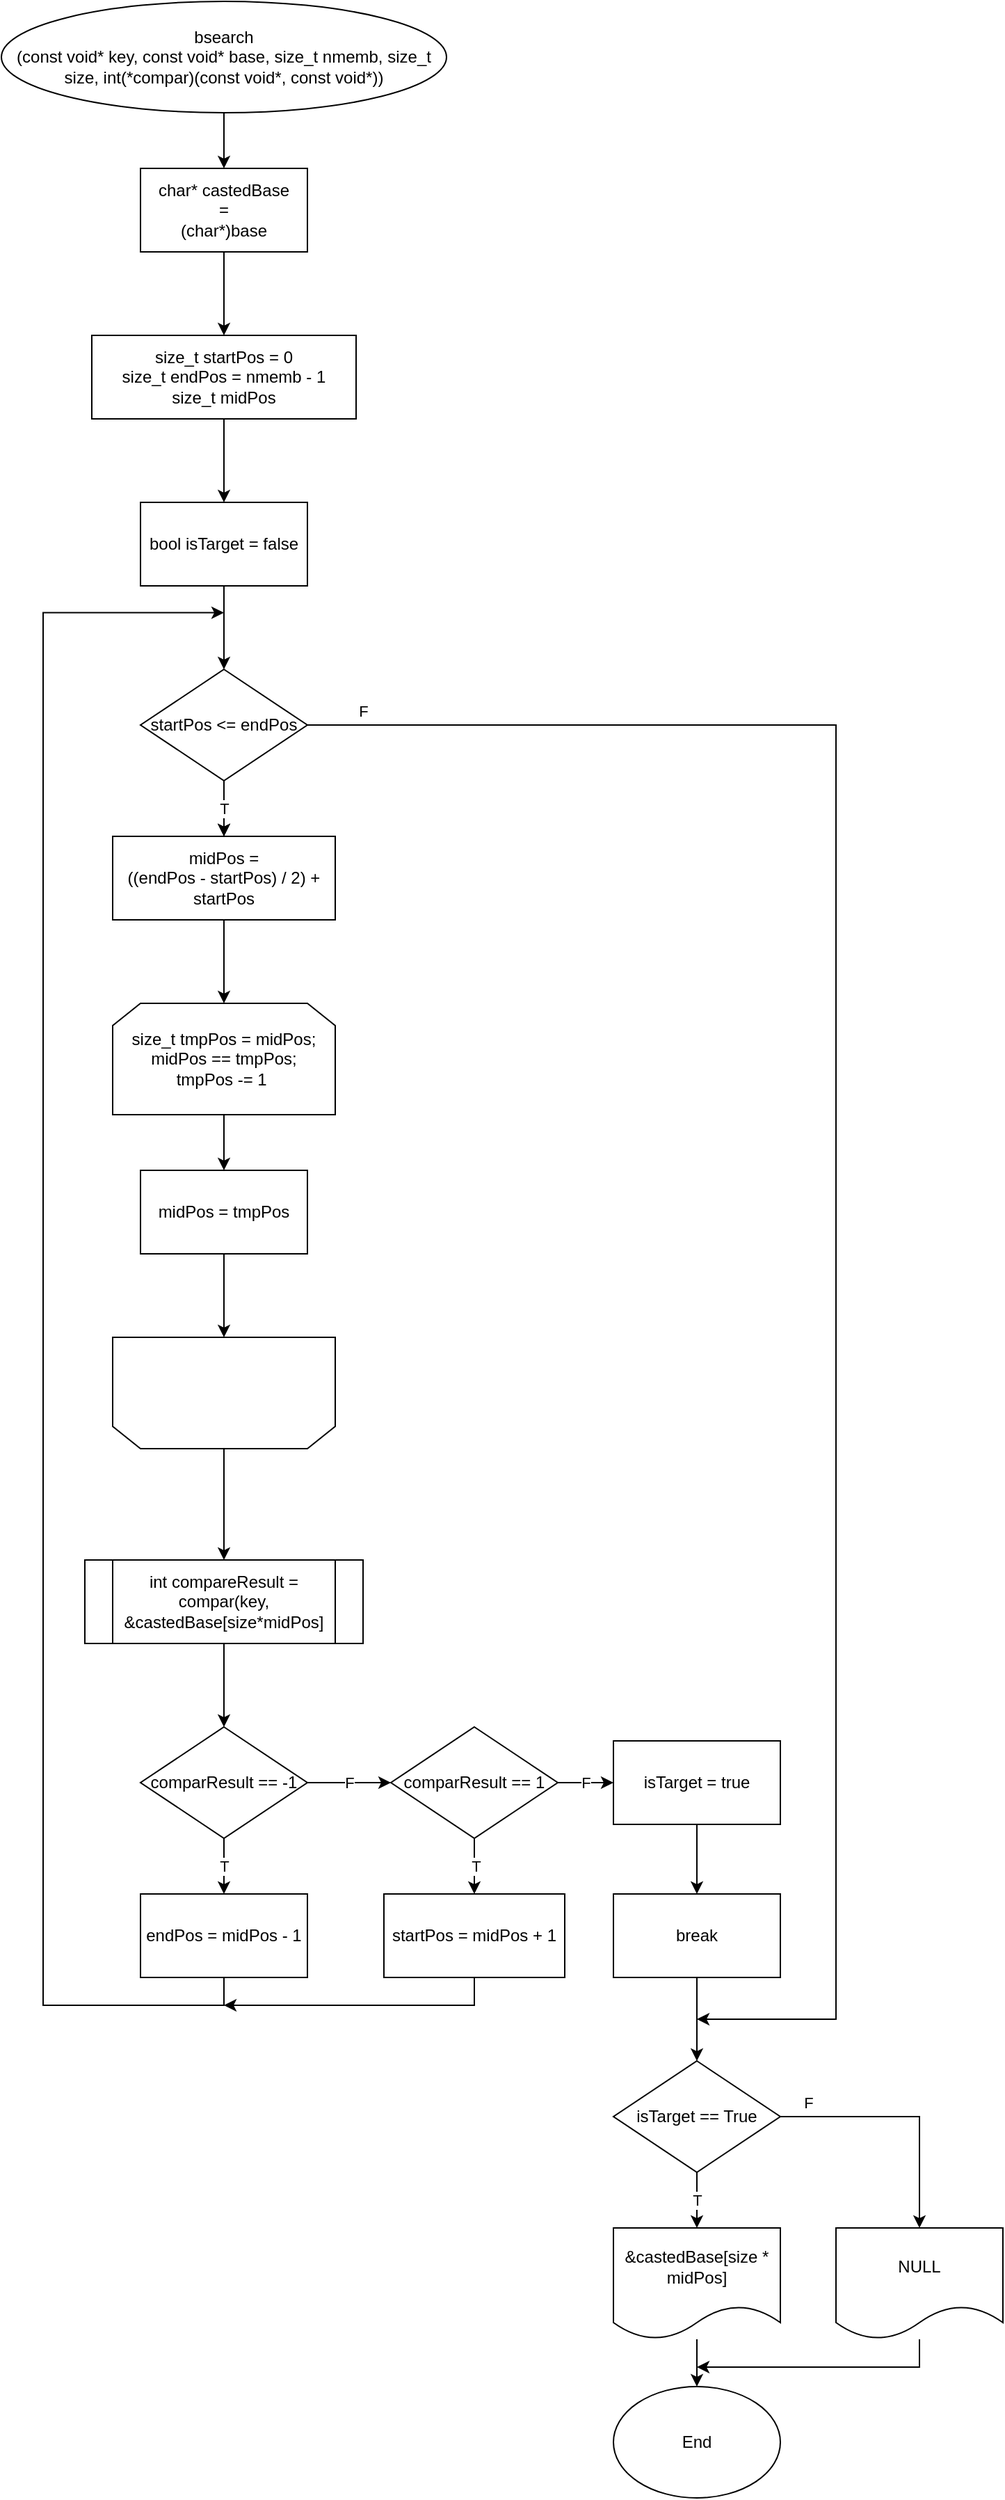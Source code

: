 <mxfile version="18.0.6" type="device"><diagram id="d1kmmuIO5LwAkK-FlerM" name="페이지-1"><mxGraphModel dx="2426" dy="1441" grid="1" gridSize="10" guides="1" tooltips="1" connect="1" arrows="1" fold="1" page="1" pageScale="1" pageWidth="827" pageHeight="1169" math="0" shadow="0"><root><mxCell id="0"/><mxCell id="1" parent="0"/><mxCell id="3ImBoaw_kISW4zSpJQOv-24" style="edgeStyle=orthogonalEdgeStyle;rounded=0;orthogonalLoop=1;jettySize=auto;html=1;entryX=0.5;entryY=0;entryDx=0;entryDy=0;" edge="1" parent="1" source="3ImBoaw_kISW4zSpJQOv-1" target="3ImBoaw_kISW4zSpJQOv-2"><mxGeometry relative="1" as="geometry"/></mxCell><mxCell id="3ImBoaw_kISW4zSpJQOv-1" value="bsearch&lt;br&gt;(const void* key, const void* base, size_t nmemb, size_t size, int(*compar)(const void*, const void*))" style="ellipse;whiteSpace=wrap;html=1;" vertex="1" parent="1"><mxGeometry x="40" y="40" width="320" height="80" as="geometry"/></mxCell><mxCell id="3ImBoaw_kISW4zSpJQOv-25" style="edgeStyle=orthogonalEdgeStyle;rounded=0;orthogonalLoop=1;jettySize=auto;html=1;" edge="1" parent="1" source="3ImBoaw_kISW4zSpJQOv-2" target="3ImBoaw_kISW4zSpJQOv-3"><mxGeometry relative="1" as="geometry"/></mxCell><mxCell id="3ImBoaw_kISW4zSpJQOv-2" value="char* castedBase&lt;br&gt;=&lt;br&gt;(char*)base" style="rounded=0;whiteSpace=wrap;html=1;" vertex="1" parent="1"><mxGeometry x="140" y="160" width="120" height="60" as="geometry"/></mxCell><mxCell id="3ImBoaw_kISW4zSpJQOv-26" value="" style="edgeStyle=orthogonalEdgeStyle;rounded=0;orthogonalLoop=1;jettySize=auto;html=1;" edge="1" parent="1" source="3ImBoaw_kISW4zSpJQOv-3" target="3ImBoaw_kISW4zSpJQOv-4"><mxGeometry relative="1" as="geometry"/></mxCell><mxCell id="3ImBoaw_kISW4zSpJQOv-3" value="size_t startPos = 0&lt;br&gt;size_t endPos = nmemb - 1&lt;br&gt;size_t midPos" style="rounded=0;whiteSpace=wrap;html=1;" vertex="1" parent="1"><mxGeometry x="105" y="280" width="190" height="60" as="geometry"/></mxCell><mxCell id="3ImBoaw_kISW4zSpJQOv-27" value="" style="edgeStyle=orthogonalEdgeStyle;rounded=0;orthogonalLoop=1;jettySize=auto;html=1;" edge="1" parent="1" source="3ImBoaw_kISW4zSpJQOv-4" target="3ImBoaw_kISW4zSpJQOv-6"><mxGeometry relative="1" as="geometry"/></mxCell><mxCell id="3ImBoaw_kISW4zSpJQOv-4" value="bool isTarget = false" style="rounded=0;whiteSpace=wrap;html=1;" vertex="1" parent="1"><mxGeometry x="140" y="400" width="120" height="60" as="geometry"/></mxCell><mxCell id="3ImBoaw_kISW4zSpJQOv-29" value="" style="edgeStyle=orthogonalEdgeStyle;rounded=0;orthogonalLoop=1;jettySize=auto;html=1;" edge="1" parent="1" source="3ImBoaw_kISW4zSpJQOv-5" target="3ImBoaw_kISW4zSpJQOv-7"><mxGeometry relative="1" as="geometry"/></mxCell><mxCell id="3ImBoaw_kISW4zSpJQOv-5" value="midPos =&lt;br&gt;((endPos - startPos) / 2) + startPos" style="rounded=0;whiteSpace=wrap;html=1;" vertex="1" parent="1"><mxGeometry x="120" y="640" width="160" height="60" as="geometry"/></mxCell><mxCell id="3ImBoaw_kISW4zSpJQOv-28" value="" style="edgeStyle=orthogonalEdgeStyle;rounded=0;orthogonalLoop=1;jettySize=auto;html=1;" edge="1" parent="1" source="3ImBoaw_kISW4zSpJQOv-6" target="3ImBoaw_kISW4zSpJQOv-5"><mxGeometry relative="1" as="geometry"/></mxCell><mxCell id="3ImBoaw_kISW4zSpJQOv-45" value="T" style="edgeStyle=orthogonalEdgeStyle;rounded=0;orthogonalLoop=1;jettySize=auto;html=1;" edge="1" parent="1" source="3ImBoaw_kISW4zSpJQOv-6" target="3ImBoaw_kISW4zSpJQOv-5"><mxGeometry relative="1" as="geometry"/></mxCell><mxCell id="3ImBoaw_kISW4zSpJQOv-46" value="F" style="edgeStyle=orthogonalEdgeStyle;rounded=0;orthogonalLoop=1;jettySize=auto;html=1;" edge="1" parent="1" source="3ImBoaw_kISW4zSpJQOv-6"><mxGeometry x="-0.943" y="10" relative="1" as="geometry"><mxPoint x="540" y="1490" as="targetPoint"/><Array as="points"><mxPoint x="640" y="560"/><mxPoint x="640" y="1490"/></Array><mxPoint as="offset"/></mxGeometry></mxCell><mxCell id="3ImBoaw_kISW4zSpJQOv-6" value="startPos &amp;lt;= endPos" style="rhombus;whiteSpace=wrap;html=1;" vertex="1" parent="1"><mxGeometry x="140" y="520" width="120" height="80" as="geometry"/></mxCell><mxCell id="3ImBoaw_kISW4zSpJQOv-30" value="" style="edgeStyle=orthogonalEdgeStyle;rounded=0;orthogonalLoop=1;jettySize=auto;html=1;" edge="1" parent="1" source="3ImBoaw_kISW4zSpJQOv-7" target="3ImBoaw_kISW4zSpJQOv-9"><mxGeometry relative="1" as="geometry"/></mxCell><mxCell id="3ImBoaw_kISW4zSpJQOv-7" value="size_t tmpPos = midPos; midPos == tmpPos;&lt;br&gt;tmpPos -= 1&amp;nbsp;" style="shape=loopLimit;whiteSpace=wrap;html=1;" vertex="1" parent="1"><mxGeometry x="120" y="760" width="160" height="80" as="geometry"/></mxCell><mxCell id="3ImBoaw_kISW4zSpJQOv-32" value="" style="edgeStyle=orthogonalEdgeStyle;rounded=0;orthogonalLoop=1;jettySize=auto;html=1;" edge="1" parent="1" source="3ImBoaw_kISW4zSpJQOv-8" target="3ImBoaw_kISW4zSpJQOv-11"><mxGeometry relative="1" as="geometry"/></mxCell><mxCell id="3ImBoaw_kISW4zSpJQOv-8" value="" style="shape=loopLimit;whiteSpace=wrap;html=1;flipV=1;" vertex="1" parent="1"><mxGeometry x="120" y="1000" width="160" height="80" as="geometry"/></mxCell><mxCell id="3ImBoaw_kISW4zSpJQOv-31" value="" style="edgeStyle=orthogonalEdgeStyle;rounded=0;orthogonalLoop=1;jettySize=auto;html=1;" edge="1" parent="1" source="3ImBoaw_kISW4zSpJQOv-9" target="3ImBoaw_kISW4zSpJQOv-8"><mxGeometry relative="1" as="geometry"/></mxCell><mxCell id="3ImBoaw_kISW4zSpJQOv-9" value="midPos = tmpPos" style="rounded=0;whiteSpace=wrap;html=1;" vertex="1" parent="1"><mxGeometry x="140" y="880" width="120" height="60" as="geometry"/></mxCell><mxCell id="3ImBoaw_kISW4zSpJQOv-33" value="" style="edgeStyle=orthogonalEdgeStyle;rounded=0;orthogonalLoop=1;jettySize=auto;html=1;" edge="1" parent="1" source="3ImBoaw_kISW4zSpJQOv-11" target="3ImBoaw_kISW4zSpJQOv-12"><mxGeometry relative="1" as="geometry"/></mxCell><mxCell id="3ImBoaw_kISW4zSpJQOv-11" value="&lt;span style=&quot;&quot;&gt;int compareResult =&lt;/span&gt;&lt;br style=&quot;&quot;&gt;&lt;span style=&quot;&quot;&gt;compar(key, &amp;amp;castedBase[size*midPos]&lt;/span&gt;" style="shape=process;whiteSpace=wrap;html=1;backgroundOutline=1;" vertex="1" parent="1"><mxGeometry x="100" y="1160" width="200" height="60" as="geometry"/></mxCell><mxCell id="3ImBoaw_kISW4zSpJQOv-14" value="T" style="edgeStyle=orthogonalEdgeStyle;rounded=0;orthogonalLoop=1;jettySize=auto;html=1;entryX=0.5;entryY=0;entryDx=0;entryDy=0;" edge="1" parent="1" source="3ImBoaw_kISW4zSpJQOv-12" target="3ImBoaw_kISW4zSpJQOv-13"><mxGeometry relative="1" as="geometry"/></mxCell><mxCell id="3ImBoaw_kISW4zSpJQOv-19" value="F" style="edgeStyle=orthogonalEdgeStyle;rounded=0;orthogonalLoop=1;jettySize=auto;html=1;entryX=0;entryY=0.5;entryDx=0;entryDy=0;" edge="1" parent="1" source="3ImBoaw_kISW4zSpJQOv-12" target="3ImBoaw_kISW4zSpJQOv-15"><mxGeometry relative="1" as="geometry"/></mxCell><mxCell id="3ImBoaw_kISW4zSpJQOv-12" value="comparResult == -1" style="rhombus;whiteSpace=wrap;html=1;" vertex="1" parent="1"><mxGeometry x="140" y="1280" width="120" height="80" as="geometry"/></mxCell><mxCell id="3ImBoaw_kISW4zSpJQOv-34" style="edgeStyle=orthogonalEdgeStyle;rounded=0;orthogonalLoop=1;jettySize=auto;html=1;exitX=0.5;exitY=1;exitDx=0;exitDy=0;" edge="1" parent="1" source="3ImBoaw_kISW4zSpJQOv-13"><mxGeometry relative="1" as="geometry"><mxPoint x="200" y="479.31" as="targetPoint"/><Array as="points"><mxPoint x="200" y="1480"/><mxPoint x="70" y="1480"/><mxPoint x="70" y="479"/></Array></mxGeometry></mxCell><mxCell id="3ImBoaw_kISW4zSpJQOv-13" value="endPos = midPos - 1" style="rounded=0;whiteSpace=wrap;html=1;" vertex="1" parent="1"><mxGeometry x="140" y="1400" width="120" height="60" as="geometry"/></mxCell><mxCell id="3ImBoaw_kISW4zSpJQOv-17" value="T" style="edgeStyle=orthogonalEdgeStyle;rounded=0;orthogonalLoop=1;jettySize=auto;html=1;" edge="1" parent="1" source="3ImBoaw_kISW4zSpJQOv-15"><mxGeometry relative="1" as="geometry"><mxPoint x="380" y="1400" as="targetPoint"/></mxGeometry></mxCell><mxCell id="3ImBoaw_kISW4zSpJQOv-21" value="F" style="edgeStyle=orthogonalEdgeStyle;rounded=0;orthogonalLoop=1;jettySize=auto;html=1;entryX=0;entryY=0.5;entryDx=0;entryDy=0;" edge="1" parent="1" source="3ImBoaw_kISW4zSpJQOv-15" target="3ImBoaw_kISW4zSpJQOv-20"><mxGeometry relative="1" as="geometry"/></mxCell><mxCell id="3ImBoaw_kISW4zSpJQOv-15" value="comparResult == 1" style="rhombus;whiteSpace=wrap;html=1;" vertex="1" parent="1"><mxGeometry x="320" y="1280" width="120" height="80" as="geometry"/></mxCell><mxCell id="3ImBoaw_kISW4zSpJQOv-35" style="edgeStyle=orthogonalEdgeStyle;rounded=0;orthogonalLoop=1;jettySize=auto;html=1;" edge="1" parent="1" source="3ImBoaw_kISW4zSpJQOv-18"><mxGeometry relative="1" as="geometry"><mxPoint x="200" y="1480" as="targetPoint"/><Array as="points"><mxPoint x="380" y="1480"/></Array></mxGeometry></mxCell><mxCell id="3ImBoaw_kISW4zSpJQOv-18" value="startPos = midPos + 1" style="rounded=0;whiteSpace=wrap;html=1;" vertex="1" parent="1"><mxGeometry x="315" y="1400" width="130" height="60" as="geometry"/></mxCell><mxCell id="3ImBoaw_kISW4zSpJQOv-23" style="edgeStyle=orthogonalEdgeStyle;rounded=0;orthogonalLoop=1;jettySize=auto;html=1;entryX=0.5;entryY=0;entryDx=0;entryDy=0;" edge="1" parent="1" source="3ImBoaw_kISW4zSpJQOv-20" target="3ImBoaw_kISW4zSpJQOv-22"><mxGeometry relative="1" as="geometry"/></mxCell><mxCell id="3ImBoaw_kISW4zSpJQOv-20" value="isTarget = true" style="rounded=0;whiteSpace=wrap;html=1;" vertex="1" parent="1"><mxGeometry x="480" y="1290" width="120" height="60" as="geometry"/></mxCell><mxCell id="3ImBoaw_kISW4zSpJQOv-39" style="edgeStyle=orthogonalEdgeStyle;rounded=0;orthogonalLoop=1;jettySize=auto;html=1;entryX=0.5;entryY=0;entryDx=0;entryDy=0;" edge="1" parent="1" source="3ImBoaw_kISW4zSpJQOv-22" target="3ImBoaw_kISW4zSpJQOv-37"><mxGeometry relative="1" as="geometry"/></mxCell><mxCell id="3ImBoaw_kISW4zSpJQOv-22" value="break" style="rounded=0;whiteSpace=wrap;html=1;" vertex="1" parent="1"><mxGeometry x="480" y="1400" width="120" height="60" as="geometry"/></mxCell><mxCell id="3ImBoaw_kISW4zSpJQOv-43" style="edgeStyle=orthogonalEdgeStyle;rounded=0;orthogonalLoop=1;jettySize=auto;html=1;entryX=0.5;entryY=0;entryDx=0;entryDy=0;" edge="1" parent="1" source="3ImBoaw_kISW4zSpJQOv-36" target="3ImBoaw_kISW4zSpJQOv-42"><mxGeometry relative="1" as="geometry"/></mxCell><mxCell id="3ImBoaw_kISW4zSpJQOv-36" value="&amp;amp;castedBase[size * midPos]" style="shape=document;whiteSpace=wrap;html=1;boundedLbl=1;" vertex="1" parent="1"><mxGeometry x="480" y="1640" width="120" height="80" as="geometry"/></mxCell><mxCell id="3ImBoaw_kISW4zSpJQOv-38" value="T" style="edgeStyle=orthogonalEdgeStyle;rounded=0;orthogonalLoop=1;jettySize=auto;html=1;" edge="1" parent="1" source="3ImBoaw_kISW4zSpJQOv-37" target="3ImBoaw_kISW4zSpJQOv-36"><mxGeometry relative="1" as="geometry"/></mxCell><mxCell id="3ImBoaw_kISW4zSpJQOv-41" value="F" style="edgeStyle=orthogonalEdgeStyle;rounded=0;orthogonalLoop=1;jettySize=auto;html=1;entryX=0.5;entryY=0;entryDx=0;entryDy=0;" edge="1" parent="1" source="3ImBoaw_kISW4zSpJQOv-37" target="3ImBoaw_kISW4zSpJQOv-40"><mxGeometry x="-0.777" y="10" relative="1" as="geometry"><mxPoint as="offset"/></mxGeometry></mxCell><mxCell id="3ImBoaw_kISW4zSpJQOv-37" value="isTarget == True" style="rhombus;whiteSpace=wrap;html=1;" vertex="1" parent="1"><mxGeometry x="480" y="1520" width="120" height="80" as="geometry"/></mxCell><mxCell id="3ImBoaw_kISW4zSpJQOv-44" style="edgeStyle=orthogonalEdgeStyle;rounded=0;orthogonalLoop=1;jettySize=auto;html=1;" edge="1" parent="1" source="3ImBoaw_kISW4zSpJQOv-40"><mxGeometry relative="1" as="geometry"><mxPoint x="540.0" y="1740" as="targetPoint"/><Array as="points"><mxPoint x="700" y="1740"/></Array></mxGeometry></mxCell><mxCell id="3ImBoaw_kISW4zSpJQOv-40" value="NULL" style="shape=document;whiteSpace=wrap;html=1;boundedLbl=1;" vertex="1" parent="1"><mxGeometry x="640" y="1640" width="120" height="80" as="geometry"/></mxCell><mxCell id="3ImBoaw_kISW4zSpJQOv-42" value="End" style="ellipse;whiteSpace=wrap;html=1;" vertex="1" parent="1"><mxGeometry x="480" y="1754" width="120" height="80" as="geometry"/></mxCell></root></mxGraphModel></diagram></mxfile>